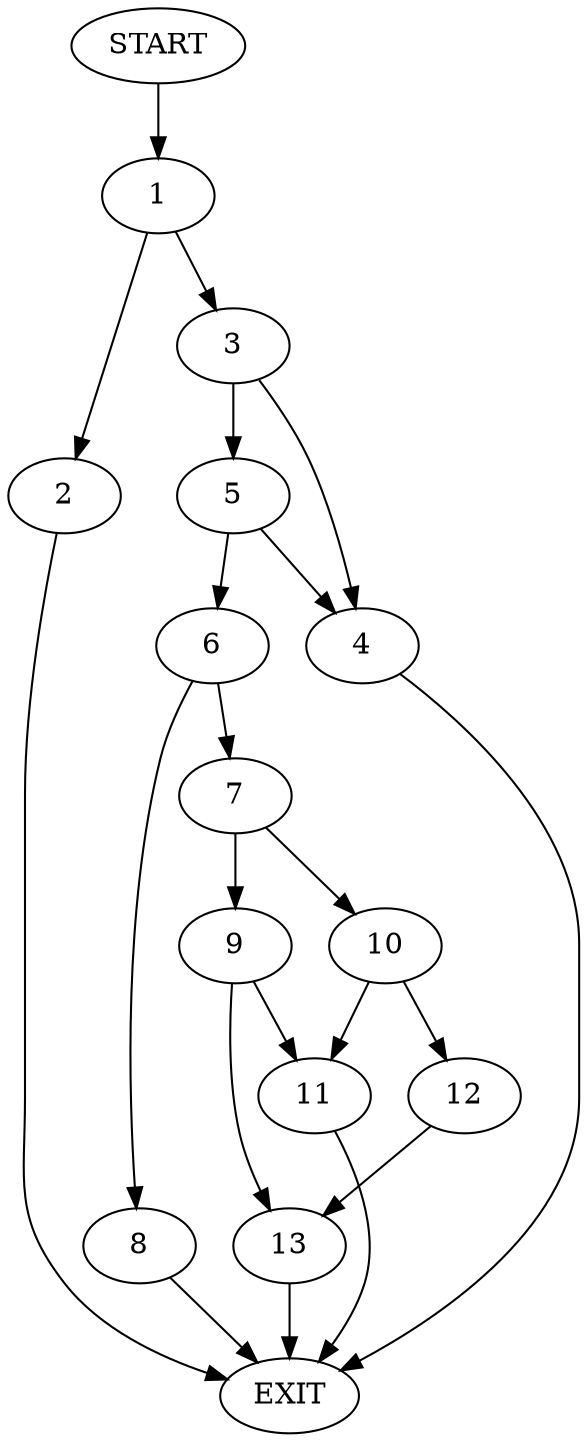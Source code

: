 digraph {
0 [label="START"]
14 [label="EXIT"]
0 -> 1
1 -> 2
1 -> 3
2 -> 14
3 -> 4
3 -> 5
5 -> 6
5 -> 4
4 -> 14
6 -> 7
6 -> 8
8 -> 14
7 -> 9
7 -> 10
10 -> 11
10 -> 12
9 -> 11
9 -> 13
11 -> 14
12 -> 13
13 -> 14
}

